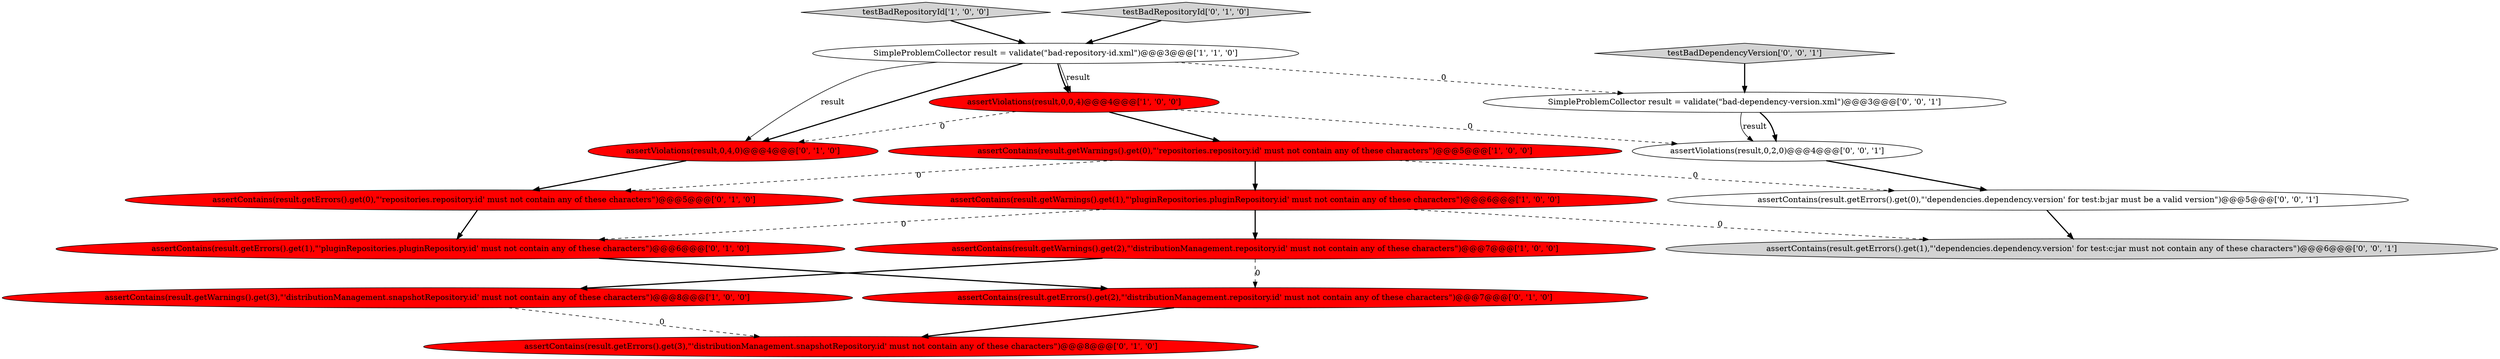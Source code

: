 digraph {
10 [style = filled, label = "assertContains(result.getErrors().get(0),\"'repositories.repository.id' must not contain any of these characters\")@@@5@@@['0', '1', '0']", fillcolor = red, shape = ellipse image = "AAA1AAABBB2BBB"];
5 [style = filled, label = "assertContains(result.getWarnings().get(3),\"'distributionManagement.snapshotRepository.id' must not contain any of these characters\")@@@8@@@['1', '0', '0']", fillcolor = red, shape = ellipse image = "AAA1AAABBB1BBB"];
6 [style = filled, label = "assertViolations(result,0,0,4)@@@4@@@['1', '0', '0']", fillcolor = red, shape = ellipse image = "AAA1AAABBB1BBB"];
17 [style = filled, label = "assertContains(result.getErrors().get(0),\"'dependencies.dependency.version' for test:b:jar must be a valid version\")@@@5@@@['0', '0', '1']", fillcolor = white, shape = ellipse image = "AAA0AAABBB3BBB"];
7 [style = filled, label = "assertContains(result.getErrors().get(2),\"'distributionManagement.repository.id' must not contain any of these characters\")@@@7@@@['0', '1', '0']", fillcolor = red, shape = ellipse image = "AAA1AAABBB2BBB"];
12 [style = filled, label = "assertContains(result.getErrors().get(1),\"'pluginRepositories.pluginRepository.id' must not contain any of these characters\")@@@6@@@['0', '1', '0']", fillcolor = red, shape = ellipse image = "AAA1AAABBB2BBB"];
1 [style = filled, label = "testBadRepositoryId['1', '0', '0']", fillcolor = lightgray, shape = diamond image = "AAA0AAABBB1BBB"];
3 [style = filled, label = "assertContains(result.getWarnings().get(0),\"'repositories.repository.id' must not contain any of these characters\")@@@5@@@['1', '0', '0']", fillcolor = red, shape = ellipse image = "AAA1AAABBB1BBB"];
9 [style = filled, label = "assertContains(result.getErrors().get(3),\"'distributionManagement.snapshotRepository.id' must not contain any of these characters\")@@@8@@@['0', '1', '0']", fillcolor = red, shape = ellipse image = "AAA1AAABBB2BBB"];
11 [style = filled, label = "assertViolations(result,0,4,0)@@@4@@@['0', '1', '0']", fillcolor = red, shape = ellipse image = "AAA1AAABBB2BBB"];
15 [style = filled, label = "SimpleProblemCollector result = validate(\"bad-dependency-version.xml\")@@@3@@@['0', '0', '1']", fillcolor = white, shape = ellipse image = "AAA0AAABBB3BBB"];
16 [style = filled, label = "assertViolations(result,0,2,0)@@@4@@@['0', '0', '1']", fillcolor = white, shape = ellipse image = "AAA0AAABBB3BBB"];
14 [style = filled, label = "assertContains(result.getErrors().get(1),\"'dependencies.dependency.version' for test:c:jar must not contain any of these characters\")@@@6@@@['0', '0', '1']", fillcolor = lightgray, shape = ellipse image = "AAA0AAABBB3BBB"];
0 [style = filled, label = "assertContains(result.getWarnings().get(1),\"'pluginRepositories.pluginRepository.id' must not contain any of these characters\")@@@6@@@['1', '0', '0']", fillcolor = red, shape = ellipse image = "AAA1AAABBB1BBB"];
4 [style = filled, label = "assertContains(result.getWarnings().get(2),\"'distributionManagement.repository.id' must not contain any of these characters\")@@@7@@@['1', '0', '0']", fillcolor = red, shape = ellipse image = "AAA1AAABBB1BBB"];
8 [style = filled, label = "testBadRepositoryId['0', '1', '0']", fillcolor = lightgray, shape = diamond image = "AAA0AAABBB2BBB"];
13 [style = filled, label = "testBadDependencyVersion['0', '0', '1']", fillcolor = lightgray, shape = diamond image = "AAA0AAABBB3BBB"];
2 [style = filled, label = "SimpleProblemCollector result = validate(\"bad-repository-id.xml\")@@@3@@@['1', '1', '0']", fillcolor = white, shape = ellipse image = "AAA0AAABBB1BBB"];
6->3 [style = bold, label=""];
2->6 [style = solid, label="result"];
3->17 [style = dashed, label="0"];
2->6 [style = bold, label=""];
6->11 [style = dashed, label="0"];
5->9 [style = dashed, label="0"];
16->17 [style = bold, label=""];
0->12 [style = dashed, label="0"];
15->16 [style = bold, label=""];
12->7 [style = bold, label=""];
3->0 [style = bold, label=""];
2->15 [style = dashed, label="0"];
2->11 [style = solid, label="result"];
7->9 [style = bold, label=""];
0->14 [style = dashed, label="0"];
6->16 [style = dashed, label="0"];
8->2 [style = bold, label=""];
0->4 [style = bold, label=""];
11->10 [style = bold, label=""];
10->12 [style = bold, label=""];
17->14 [style = bold, label=""];
4->7 [style = dashed, label="0"];
1->2 [style = bold, label=""];
3->10 [style = dashed, label="0"];
13->15 [style = bold, label=""];
15->16 [style = solid, label="result"];
4->5 [style = bold, label=""];
2->11 [style = bold, label=""];
}
